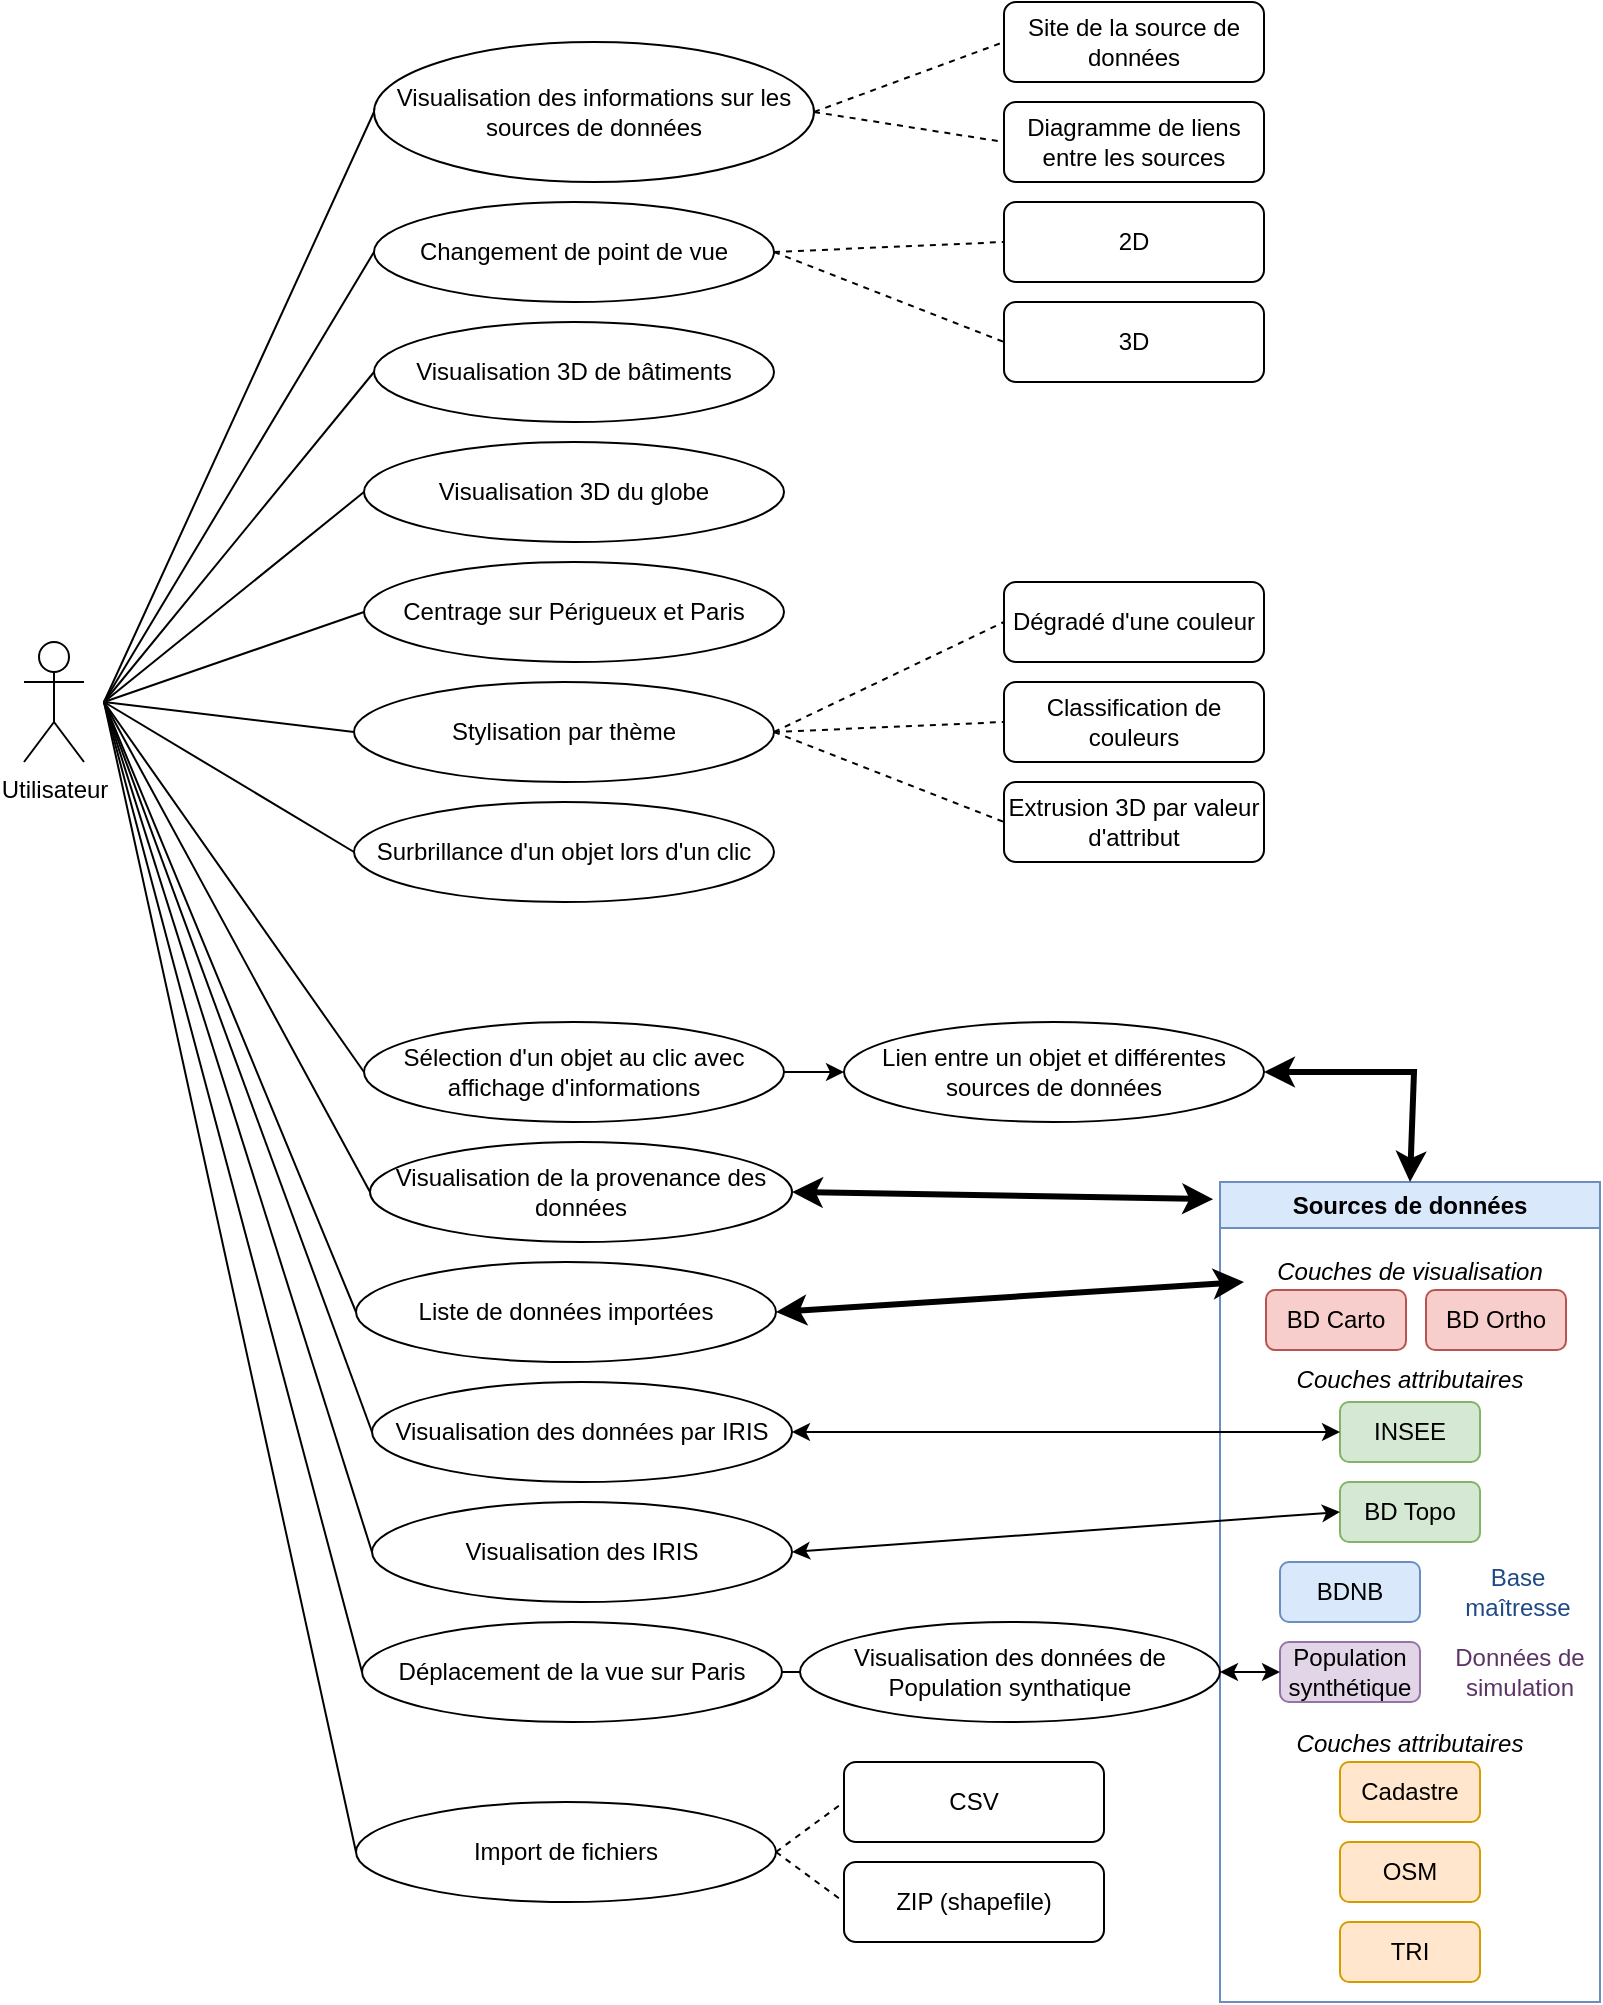 <mxfile version="21.2.1" type="github">
  <diagram name="Page-1" id="HIEHrfZLS2LJmifFWxkU">
    <mxGraphModel dx="748" dy="739" grid="1" gridSize="10" guides="1" tooltips="1" connect="1" arrows="1" fold="1" page="1" pageScale="1" pageWidth="827" pageHeight="1169" math="0" shadow="0">
      <root>
        <mxCell id="0" />
        <mxCell id="1" parent="0" />
        <mxCell id="0HWwTG7SeUn4EHq8_ZQe-4" value="Visualisation 3D de bâtiments" style="ellipse;whiteSpace=wrap;html=1;" parent="1" vertex="1">
          <mxGeometry x="205" y="170" width="200" height="50" as="geometry" />
        </mxCell>
        <mxCell id="0HWwTG7SeUn4EHq8_ZQe-5" value="Sélection d&#39;un objet au clic avec affichage d&#39;informations" style="ellipse;whiteSpace=wrap;html=1;" parent="1" vertex="1">
          <mxGeometry x="200" y="520" width="210" height="50" as="geometry" />
        </mxCell>
        <mxCell id="0HWwTG7SeUn4EHq8_ZQe-6" value="Visualisation 3D du globe" style="ellipse;whiteSpace=wrap;html=1;" parent="1" vertex="1">
          <mxGeometry x="200" y="230" width="210" height="50" as="geometry" />
        </mxCell>
        <mxCell id="0HWwTG7SeUn4EHq8_ZQe-7" value="Centrage sur Périgueux et Paris" style="ellipse;whiteSpace=wrap;html=1;" parent="1" vertex="1">
          <mxGeometry x="200" y="290" width="210" height="50" as="geometry" />
        </mxCell>
        <mxCell id="0HWwTG7SeUn4EHq8_ZQe-8" value="Liste de données importées " style="ellipse;whiteSpace=wrap;html=1;" parent="1" vertex="1">
          <mxGeometry x="196" y="640" width="210" height="50" as="geometry" />
        </mxCell>
        <mxCell id="0HWwTG7SeUn4EHq8_ZQe-17" value="" style="endArrow=none;html=1;rounded=0;entryX=0;entryY=0.5;entryDx=0;entryDy=0;exitX=1;exitY=0.333;exitDx=0;exitDy=0;exitPerimeter=0;" parent="1" target="0HWwTG7SeUn4EHq8_ZQe-4" edge="1">
          <mxGeometry width="50" height="50" relative="1" as="geometry">
            <mxPoint x="70" y="360.0" as="sourcePoint" />
            <mxPoint x="420" y="390" as="targetPoint" />
          </mxGeometry>
        </mxCell>
        <mxCell id="0HWwTG7SeUn4EHq8_ZQe-18" value="" style="endArrow=none;html=1;rounded=0;entryX=0;entryY=0.5;entryDx=0;entryDy=0;exitX=1;exitY=0.333;exitDx=0;exitDy=0;exitPerimeter=0;" parent="1" target="0HWwTG7SeUn4EHq8_ZQe-5" edge="1">
          <mxGeometry width="50" height="50" relative="1" as="geometry">
            <mxPoint x="70" y="360.0" as="sourcePoint" />
            <mxPoint x="420" y="390" as="targetPoint" />
          </mxGeometry>
        </mxCell>
        <mxCell id="0HWwTG7SeUn4EHq8_ZQe-19" value="" style="endArrow=none;html=1;rounded=0;entryX=0;entryY=0.5;entryDx=0;entryDy=0;exitX=1;exitY=0.333;exitDx=0;exitDy=0;exitPerimeter=0;" parent="1" target="0HWwTG7SeUn4EHq8_ZQe-6" edge="1">
          <mxGeometry width="50" height="50" relative="1" as="geometry">
            <mxPoint x="70" y="360.0" as="sourcePoint" />
            <mxPoint x="420" y="390" as="targetPoint" />
          </mxGeometry>
        </mxCell>
        <mxCell id="0HWwTG7SeUn4EHq8_ZQe-20" value="" style="endArrow=none;html=1;rounded=0;entryX=0;entryY=0.5;entryDx=0;entryDy=0;exitX=1;exitY=0.333;exitDx=0;exitDy=0;exitPerimeter=0;" parent="1" target="0HWwTG7SeUn4EHq8_ZQe-7" edge="1">
          <mxGeometry width="50" height="50" relative="1" as="geometry">
            <mxPoint x="70" y="360.0" as="sourcePoint" />
            <mxPoint x="210" y="335" as="targetPoint" />
          </mxGeometry>
        </mxCell>
        <mxCell id="0HWwTG7SeUn4EHq8_ZQe-21" value="" style="endArrow=none;html=1;rounded=0;entryX=0;entryY=0.5;entryDx=0;entryDy=0;exitX=1;exitY=0.333;exitDx=0;exitDy=0;exitPerimeter=0;" parent="1" target="0HWwTG7SeUn4EHq8_ZQe-8" edge="1">
          <mxGeometry width="50" height="50" relative="1" as="geometry">
            <mxPoint x="70" y="360.0" as="sourcePoint" />
            <mxPoint x="210" y="395" as="targetPoint" />
          </mxGeometry>
        </mxCell>
        <mxCell id="0HWwTG7SeUn4EHq8_ZQe-22" value="Visualisation des données par IRIS" style="ellipse;whiteSpace=wrap;html=1;" parent="1" vertex="1">
          <mxGeometry x="204" y="700" width="210" height="50" as="geometry" />
        </mxCell>
        <mxCell id="0HWwTG7SeUn4EHq8_ZQe-23" value="" style="endArrow=none;html=1;rounded=0;entryX=0;entryY=0.5;entryDx=0;entryDy=0;exitX=1;exitY=0.333;exitDx=0;exitDy=0;exitPerimeter=0;" parent="1" target="0HWwTG7SeUn4EHq8_ZQe-22" edge="1">
          <mxGeometry width="50" height="50" relative="1" as="geometry">
            <mxPoint x="70" y="360.0" as="sourcePoint" />
            <mxPoint x="210" y="455" as="targetPoint" />
          </mxGeometry>
        </mxCell>
        <mxCell id="0HWwTG7SeUn4EHq8_ZQe-25" value="Visualisation des IRIS" style="ellipse;whiteSpace=wrap;html=1;" parent="1" vertex="1">
          <mxGeometry x="204" y="760" width="210" height="50" as="geometry" />
        </mxCell>
        <mxCell id="0HWwTG7SeUn4EHq8_ZQe-26" value="Stylisation par thème " style="ellipse;whiteSpace=wrap;html=1;" parent="1" vertex="1">
          <mxGeometry x="195" y="350" width="210" height="50" as="geometry" />
        </mxCell>
        <mxCell id="0HWwTG7SeUn4EHq8_ZQe-31" value="Sources de données" style="swimlane;whiteSpace=wrap;html=1;fillColor=#dae8fc;strokeColor=#6c8ebf;" parent="1" vertex="1">
          <mxGeometry x="628" y="600" width="190" height="410" as="geometry" />
        </mxCell>
        <mxCell id="0HWwTG7SeUn4EHq8_ZQe-30" value="BDNB" style="rounded=1;whiteSpace=wrap;html=1;fillColor=#dae8fc;strokeColor=#6c8ebf;" parent="0HWwTG7SeUn4EHq8_ZQe-31" vertex="1">
          <mxGeometry x="30" y="190" width="70" height="30" as="geometry" />
        </mxCell>
        <mxCell id="0HWwTG7SeUn4EHq8_ZQe-27" value="INSEE" style="rounded=1;whiteSpace=wrap;html=1;fillColor=#d5e8d4;strokeColor=#82b366;" parent="0HWwTG7SeUn4EHq8_ZQe-31" vertex="1">
          <mxGeometry x="60" y="110" width="70" height="30" as="geometry" />
        </mxCell>
        <mxCell id="0HWwTG7SeUn4EHq8_ZQe-29" value="BD Carto" style="rounded=1;whiteSpace=wrap;html=1;fillColor=#f8cecc;strokeColor=#b85450;" parent="0HWwTG7SeUn4EHq8_ZQe-31" vertex="1">
          <mxGeometry x="23" y="54" width="70" height="30" as="geometry" />
        </mxCell>
        <mxCell id="0HWwTG7SeUn4EHq8_ZQe-28" value="BD Topo" style="rounded=1;whiteSpace=wrap;html=1;fillColor=#d5e8d4;strokeColor=#82b366;" parent="0HWwTG7SeUn4EHq8_ZQe-31" vertex="1">
          <mxGeometry x="60" y="150" width="70" height="30" as="geometry" />
        </mxCell>
        <mxCell id="0HWwTG7SeUn4EHq8_ZQe-43" value="BD Ortho" style="rounded=1;whiteSpace=wrap;html=1;fillColor=#f8cecc;strokeColor=#b85450;" parent="0HWwTG7SeUn4EHq8_ZQe-31" vertex="1">
          <mxGeometry x="103" y="54" width="70" height="30" as="geometry" />
        </mxCell>
        <mxCell id="0HWwTG7SeUn4EHq8_ZQe-50" value="Cadastre" style="rounded=1;whiteSpace=wrap;html=1;fillColor=#ffe6cc;strokeColor=#d79b00;" parent="0HWwTG7SeUn4EHq8_ZQe-31" vertex="1">
          <mxGeometry x="60" y="290" width="70" height="30" as="geometry" />
        </mxCell>
        <mxCell id="nC-nyTUXJCfISHGJy4tA-18" value="OSM" style="rounded=1;whiteSpace=wrap;html=1;fillColor=#ffe6cc;strokeColor=#d79b00;" parent="0HWwTG7SeUn4EHq8_ZQe-31" vertex="1">
          <mxGeometry x="60" y="330" width="70" height="30" as="geometry" />
        </mxCell>
        <mxCell id="nC-nyTUXJCfISHGJy4tA-17" value="TRI" style="rounded=1;whiteSpace=wrap;html=1;fillColor=#ffe6cc;strokeColor=#d79b00;" parent="0HWwTG7SeUn4EHq8_ZQe-31" vertex="1">
          <mxGeometry x="60" y="370" width="70" height="30" as="geometry" />
        </mxCell>
        <mxCell id="nC-nyTUXJCfISHGJy4tA-20" value="&lt;span style=&quot;background-color: rgb(255, 255, 255);&quot;&gt;Couches de visualisation&lt;/span&gt;" style="text;html=1;strokeColor=none;fillColor=none;align=center;verticalAlign=middle;whiteSpace=wrap;rounded=0;fontStyle=2" parent="0HWwTG7SeUn4EHq8_ZQe-31" vertex="1">
          <mxGeometry x="20" y="30" width="150" height="30" as="geometry" />
        </mxCell>
        <mxCell id="nC-nyTUXJCfISHGJy4tA-21" value="Couches attributaires" style="text;html=1;strokeColor=none;fillColor=none;align=center;verticalAlign=middle;whiteSpace=wrap;rounded=0;fontStyle=2;labelBackgroundColor=#FFFFFF;" parent="0HWwTG7SeUn4EHq8_ZQe-31" vertex="1">
          <mxGeometry x="20" y="84" width="150" height="30" as="geometry" />
        </mxCell>
        <mxCell id="nC-nyTUXJCfISHGJy4tA-22" value="Couches attributaires" style="text;html=1;strokeColor=none;fillColor=none;align=center;verticalAlign=middle;whiteSpace=wrap;rounded=0;fontStyle=2;labelBackgroundColor=#FFFFFF;" parent="0HWwTG7SeUn4EHq8_ZQe-31" vertex="1">
          <mxGeometry x="20" y="266" width="150" height="30" as="geometry" />
        </mxCell>
        <mxCell id="nC-nyTUXJCfISHGJy4tA-1" value="Population synthétique" style="rounded=1;whiteSpace=wrap;html=1;fillColor=#e1d5e7;strokeColor=#9673a6;" parent="0HWwTG7SeUn4EHq8_ZQe-31" vertex="1">
          <mxGeometry x="30" y="230" width="70" height="30" as="geometry" />
        </mxCell>
        <mxCell id="nC-nyTUXJCfISHGJy4tA-23" value="Données de simulation" style="text;html=1;strokeColor=none;fillColor=none;align=center;verticalAlign=middle;whiteSpace=wrap;rounded=0;fontColor=#5c3566;labelBackgroundColor=default;" parent="0HWwTG7SeUn4EHq8_ZQe-31" vertex="1">
          <mxGeometry x="115" y="230" width="70" height="30" as="geometry" />
        </mxCell>
        <mxCell id="nC-nyTUXJCfISHGJy4tA-24" value="Base maîtresse" style="text;html=1;strokeColor=none;fillColor=none;align=center;verticalAlign=middle;whiteSpace=wrap;rounded=0;fontColor=#204a87;labelBackgroundColor=#FFFFFF;" parent="0HWwTG7SeUn4EHq8_ZQe-31" vertex="1">
          <mxGeometry x="114" y="190" width="70" height="30" as="geometry" />
        </mxCell>
        <mxCell id="0HWwTG7SeUn4EHq8_ZQe-33" value="" style="endArrow=classic;html=1;rounded=0;entryX=0;entryY=0.5;entryDx=0;entryDy=0;exitX=1;exitY=0.5;exitDx=0;exitDy=0;startArrow=classic;startFill=1;endFill=1;" parent="1" source="0HWwTG7SeUn4EHq8_ZQe-22" target="0HWwTG7SeUn4EHq8_ZQe-27" edge="1">
          <mxGeometry width="50" height="50" relative="1" as="geometry">
            <mxPoint x="370" y="460" as="sourcePoint" />
            <mxPoint x="420" y="410" as="targetPoint" />
          </mxGeometry>
        </mxCell>
        <mxCell id="0HWwTG7SeUn4EHq8_ZQe-36" value="Dégradé d&#39;une couleur" style="rounded=1;whiteSpace=wrap;html=1;" parent="1" vertex="1">
          <mxGeometry x="520" y="300" width="130" height="40" as="geometry" />
        </mxCell>
        <mxCell id="0HWwTG7SeUn4EHq8_ZQe-37" value="Classification de couleurs" style="rounded=1;whiteSpace=wrap;html=1;" parent="1" vertex="1">
          <mxGeometry x="520" y="350" width="130" height="40" as="geometry" />
        </mxCell>
        <mxCell id="0HWwTG7SeUn4EHq8_ZQe-38" value="" style="endArrow=none;html=1;rounded=0;entryX=0;entryY=0.5;entryDx=0;entryDy=0;exitX=1;exitY=0.5;exitDx=0;exitDy=0;dashed=1;" parent="1" source="0HWwTG7SeUn4EHq8_ZQe-26" target="0HWwTG7SeUn4EHq8_ZQe-36" edge="1">
          <mxGeometry width="50" height="50" relative="1" as="geometry">
            <mxPoint x="370" y="430" as="sourcePoint" />
            <mxPoint x="420" y="380" as="targetPoint" />
          </mxGeometry>
        </mxCell>
        <mxCell id="0HWwTG7SeUn4EHq8_ZQe-39" value="" style="endArrow=none;html=1;rounded=0;entryX=0;entryY=0.5;entryDx=0;entryDy=0;exitX=1;exitY=0.5;exitDx=0;exitDy=0;dashed=1;" parent="1" source="0HWwTG7SeUn4EHq8_ZQe-26" target="0HWwTG7SeUn4EHq8_ZQe-37" edge="1">
          <mxGeometry width="50" height="50" relative="1" as="geometry">
            <mxPoint x="370" y="430" as="sourcePoint" />
            <mxPoint x="420" y="380" as="targetPoint" />
          </mxGeometry>
        </mxCell>
        <mxCell id="0HWwTG7SeUn4EHq8_ZQe-40" value="Extrusion 3D par valeur d&#39;attribut " style="rounded=1;whiteSpace=wrap;html=1;" parent="1" vertex="1">
          <mxGeometry x="520" y="400" width="130" height="40" as="geometry" />
        </mxCell>
        <mxCell id="0HWwTG7SeUn4EHq8_ZQe-41" value="" style="endArrow=none;html=1;rounded=0;entryX=0;entryY=0.5;entryDx=0;entryDy=0;exitX=1;exitY=0.5;exitDx=0;exitDy=0;dashed=1;" parent="1" source="0HWwTG7SeUn4EHq8_ZQe-26" target="0HWwTG7SeUn4EHq8_ZQe-40" edge="1">
          <mxGeometry width="50" height="50" relative="1" as="geometry">
            <mxPoint x="370" y="430" as="sourcePoint" />
            <mxPoint x="420" y="380" as="targetPoint" />
          </mxGeometry>
        </mxCell>
        <mxCell id="0HWwTG7SeUn4EHq8_ZQe-42" value="" style="endArrow=none;html=1;rounded=0;entryX=0;entryY=0.5;entryDx=0;entryDy=0;exitX=1;exitY=0.333;exitDx=0;exitDy=0;exitPerimeter=0;" parent="1" target="0HWwTG7SeUn4EHq8_ZQe-26" edge="1">
          <mxGeometry width="50" height="50" relative="1" as="geometry">
            <mxPoint x="70" y="360.0" as="sourcePoint" />
            <mxPoint x="420" y="450" as="targetPoint" />
          </mxGeometry>
        </mxCell>
        <mxCell id="0HWwTG7SeUn4EHq8_ZQe-45" value="Surbrillance d&#39;un objet lors d&#39;un clic" style="ellipse;whiteSpace=wrap;html=1;" parent="1" vertex="1">
          <mxGeometry x="195" y="410" width="210" height="50" as="geometry" />
        </mxCell>
        <mxCell id="0HWwTG7SeUn4EHq8_ZQe-46" value="" style="endArrow=none;html=1;rounded=0;entryX=0;entryY=0.5;entryDx=0;entryDy=0;exitX=1;exitY=0.333;exitDx=0;exitDy=0;exitPerimeter=0;" parent="1" target="0HWwTG7SeUn4EHq8_ZQe-25" edge="1">
          <mxGeometry width="50" height="50" relative="1" as="geometry">
            <mxPoint x="70" y="360.0" as="sourcePoint" />
            <mxPoint x="420" y="450" as="targetPoint" />
          </mxGeometry>
        </mxCell>
        <mxCell id="0HWwTG7SeUn4EHq8_ZQe-49" value="" style="endArrow=none;html=1;rounded=0;entryX=0;entryY=0.5;entryDx=0;entryDy=0;exitX=1;exitY=0.333;exitDx=0;exitDy=0;exitPerimeter=0;" parent="1" target="0HWwTG7SeUn4EHq8_ZQe-45" edge="1">
          <mxGeometry width="50" height="50" relative="1" as="geometry">
            <mxPoint x="70" y="360.0" as="sourcePoint" />
            <mxPoint x="420" y="450" as="targetPoint" />
          </mxGeometry>
        </mxCell>
        <mxCell id="0HWwTG7SeUn4EHq8_ZQe-51" value="Lien entre un objet et différentes sources de données " style="ellipse;whiteSpace=wrap;html=1;" parent="1" vertex="1">
          <mxGeometry x="440" y="520" width="210" height="50" as="geometry" />
        </mxCell>
        <mxCell id="0HWwTG7SeUn4EHq8_ZQe-56" value="" style="endArrow=classic;startArrow=classic;html=1;rounded=0;exitX=1;exitY=0.5;exitDx=0;exitDy=0;strokeWidth=3;" parent="1" source="0HWwTG7SeUn4EHq8_ZQe-8" edge="1">
          <mxGeometry width="50" height="50" relative="1" as="geometry">
            <mxPoint x="420" y="585" as="sourcePoint" />
            <mxPoint x="640" y="650" as="targetPoint" />
          </mxGeometry>
        </mxCell>
        <mxCell id="0HWwTG7SeUn4EHq8_ZQe-60" value="&lt;span style=&quot;background-color: rgb(255, 255, 255);&quot;&gt;Utilisateur&lt;/span&gt;" style="shape=umlActor;verticalLabelPosition=bottom;verticalAlign=top;html=1;outlineConnect=0;" parent="1" vertex="1">
          <mxGeometry x="30" y="330" width="30" height="60" as="geometry" />
        </mxCell>
        <mxCell id="0HWwTG7SeUn4EHq8_ZQe-61" value="" style="endArrow=classic;html=1;rounded=0;entryX=0;entryY=0.5;entryDx=0;entryDy=0;exitX=1;exitY=0.5;exitDx=0;exitDy=0;endFill=1;" parent="1" source="0HWwTG7SeUn4EHq8_ZQe-5" target="0HWwTG7SeUn4EHq8_ZQe-51" edge="1">
          <mxGeometry width="50" height="50" relative="1" as="geometry">
            <mxPoint x="410" y="505" as="sourcePoint" />
            <mxPoint x="400" y="470" as="targetPoint" />
          </mxGeometry>
        </mxCell>
        <mxCell id="cFTcSejxlXXtRCKA9RDN-1" value="Changement de point de vue" style="ellipse;whiteSpace=wrap;html=1;" parent="1" vertex="1">
          <mxGeometry x="205" y="110" width="200" height="50" as="geometry" />
        </mxCell>
        <mxCell id="cFTcSejxlXXtRCKA9RDN-2" value="2D" style="rounded=1;whiteSpace=wrap;html=1;" parent="1" vertex="1">
          <mxGeometry x="520" y="110" width="130" height="40" as="geometry" />
        </mxCell>
        <mxCell id="cFTcSejxlXXtRCKA9RDN-3" value="3D" style="rounded=1;whiteSpace=wrap;html=1;" parent="1" vertex="1">
          <mxGeometry x="520" y="160" width="130" height="40" as="geometry" />
        </mxCell>
        <mxCell id="cFTcSejxlXXtRCKA9RDN-5" value="" style="endArrow=none;dashed=1;html=1;rounded=0;entryX=0;entryY=0.5;entryDx=0;entryDy=0;exitX=1;exitY=0.5;exitDx=0;exitDy=0;" parent="1" source="cFTcSejxlXXtRCKA9RDN-1" target="cFTcSejxlXXtRCKA9RDN-2" edge="1">
          <mxGeometry width="50" height="50" relative="1" as="geometry">
            <mxPoint x="270" y="440" as="sourcePoint" />
            <mxPoint x="320" y="390" as="targetPoint" />
          </mxGeometry>
        </mxCell>
        <mxCell id="cFTcSejxlXXtRCKA9RDN-6" value="" style="endArrow=none;dashed=1;html=1;rounded=0;entryX=0;entryY=0.5;entryDx=0;entryDy=0;exitX=1;exitY=0.5;exitDx=0;exitDy=0;" parent="1" source="cFTcSejxlXXtRCKA9RDN-1" target="cFTcSejxlXXtRCKA9RDN-3" edge="1">
          <mxGeometry width="50" height="50" relative="1" as="geometry">
            <mxPoint x="270" y="440" as="sourcePoint" />
            <mxPoint x="320" y="390" as="targetPoint" />
          </mxGeometry>
        </mxCell>
        <mxCell id="cFTcSejxlXXtRCKA9RDN-7" value="" style="endArrow=none;html=1;rounded=0;entryX=0;entryY=0.5;entryDx=0;entryDy=0;" parent="1" target="cFTcSejxlXXtRCKA9RDN-1" edge="1">
          <mxGeometry width="50" height="50" relative="1" as="geometry">
            <mxPoint x="70" y="360" as="sourcePoint" />
            <mxPoint x="440" y="360" as="targetPoint" />
          </mxGeometry>
        </mxCell>
        <mxCell id="nC-nyTUXJCfISHGJy4tA-2" value="Déplacement de la vue sur Paris" style="ellipse;whiteSpace=wrap;html=1;" parent="1" vertex="1">
          <mxGeometry x="199" y="820" width="210" height="50" as="geometry" />
        </mxCell>
        <mxCell id="nC-nyTUXJCfISHGJy4tA-3" value="Visualisation des données de Population synthatique" style="ellipse;whiteSpace=wrap;html=1;" parent="1" vertex="1">
          <mxGeometry x="418" y="820" width="210" height="50" as="geometry" />
        </mxCell>
        <mxCell id="nC-nyTUXJCfISHGJy4tA-5" value="" style="endArrow=none;html=1;rounded=0;entryX=0;entryY=0.5;entryDx=0;entryDy=0;" parent="1" target="nC-nyTUXJCfISHGJy4tA-2" edge="1">
          <mxGeometry width="50" height="50" relative="1" as="geometry">
            <mxPoint x="70" y="360" as="sourcePoint" />
            <mxPoint x="205" y="760" as="targetPoint" />
          </mxGeometry>
        </mxCell>
        <mxCell id="nC-nyTUXJCfISHGJy4tA-6" value="" style="endArrow=none;html=1;rounded=0;entryX=0;entryY=0.5;entryDx=0;entryDy=0;exitX=1;exitY=0.5;exitDx=0;exitDy=0;" parent="1" source="nC-nyTUXJCfISHGJy4tA-2" target="nC-nyTUXJCfISHGJy4tA-3" edge="1">
          <mxGeometry width="50" height="50" relative="1" as="geometry">
            <mxPoint x="370" y="590" as="sourcePoint" />
            <mxPoint x="420" y="540" as="targetPoint" />
          </mxGeometry>
        </mxCell>
        <mxCell id="nC-nyTUXJCfISHGJy4tA-7" value="" style="endArrow=classic;startArrow=classic;html=1;rounded=0;entryX=0;entryY=0.5;entryDx=0;entryDy=0;exitX=1;exitY=0.5;exitDx=0;exitDy=0;" parent="1" source="nC-nyTUXJCfISHGJy4tA-3" target="nC-nyTUXJCfISHGJy4tA-1" edge="1">
          <mxGeometry width="50" height="50" relative="1" as="geometry">
            <mxPoint x="370" y="590" as="sourcePoint" />
            <mxPoint x="420" y="540" as="targetPoint" />
          </mxGeometry>
        </mxCell>
        <mxCell id="nC-nyTUXJCfISHGJy4tA-8" value="Import de fichiers" style="ellipse;whiteSpace=wrap;html=1;" parent="1" vertex="1">
          <mxGeometry x="196" y="910" width="210" height="50" as="geometry" />
        </mxCell>
        <mxCell id="nC-nyTUXJCfISHGJy4tA-9" value="" style="endArrow=none;html=1;rounded=0;entryX=0;entryY=0.5;entryDx=0;entryDy=0;" parent="1" target="nC-nyTUXJCfISHGJy4tA-8" edge="1">
          <mxGeometry width="50" height="50" relative="1" as="geometry">
            <mxPoint x="70" y="360" as="sourcePoint" />
            <mxPoint x="420" y="600" as="targetPoint" />
          </mxGeometry>
        </mxCell>
        <mxCell id="nC-nyTUXJCfISHGJy4tA-10" value="Visualisation de la provenance des données" style="ellipse;whiteSpace=wrap;html=1;" parent="1" vertex="1">
          <mxGeometry x="203" y="580" width="211" height="50" as="geometry" />
        </mxCell>
        <mxCell id="nC-nyTUXJCfISHGJy4tA-11" value="" style="endArrow=none;html=1;rounded=0;entryX=0;entryY=0.5;entryDx=0;entryDy=0;" parent="1" target="nC-nyTUXJCfISHGJy4tA-10" edge="1">
          <mxGeometry width="50" height="50" relative="1" as="geometry">
            <mxPoint x="70" y="360" as="sourcePoint" />
            <mxPoint x="420" y="480" as="targetPoint" />
          </mxGeometry>
        </mxCell>
        <mxCell id="nC-nyTUXJCfISHGJy4tA-13" value="Visualisation des informations sur les sources de données" style="ellipse;whiteSpace=wrap;html=1;" parent="1" vertex="1">
          <mxGeometry x="205" y="30" width="220" height="70" as="geometry" />
        </mxCell>
        <mxCell id="nC-nyTUXJCfISHGJy4tA-14" value="" style="endArrow=none;html=1;rounded=0;entryX=0;entryY=0.5;entryDx=0;entryDy=0;" parent="1" target="nC-nyTUXJCfISHGJy4tA-13" edge="1">
          <mxGeometry width="50" height="50" relative="1" as="geometry">
            <mxPoint x="70" y="360" as="sourcePoint" />
            <mxPoint x="420" y="360" as="targetPoint" />
          </mxGeometry>
        </mxCell>
        <mxCell id="nC-nyTUXJCfISHGJy4tA-15" value="" style="endArrow=classic;startArrow=classic;html=1;rounded=0;entryX=1;entryY=0.5;entryDx=0;entryDy=0;exitX=0.5;exitY=0;exitDx=0;exitDy=0;strokeWidth=3;" parent="1" source="0HWwTG7SeUn4EHq8_ZQe-31" target="0HWwTG7SeUn4EHq8_ZQe-51" edge="1">
          <mxGeometry width="50" height="50" relative="1" as="geometry">
            <mxPoint x="370" y="650" as="sourcePoint" />
            <mxPoint x="420" y="600" as="targetPoint" />
            <Array as="points">
              <mxPoint x="725" y="545" />
            </Array>
          </mxGeometry>
        </mxCell>
        <mxCell id="nC-nyTUXJCfISHGJy4tA-16" value="" style="endArrow=classic;startArrow=classic;html=1;rounded=0;exitX=-0.018;exitY=0.021;exitDx=0;exitDy=0;exitPerimeter=0;entryX=1;entryY=0.5;entryDx=0;entryDy=0;strokeWidth=3;" parent="1" source="0HWwTG7SeUn4EHq8_ZQe-31" target="nC-nyTUXJCfISHGJy4tA-10" edge="1">
          <mxGeometry width="50" height="50" relative="1" as="geometry">
            <mxPoint x="370" y="650" as="sourcePoint" />
            <mxPoint x="410" y="600" as="targetPoint" />
          </mxGeometry>
        </mxCell>
        <mxCell id="nC-nyTUXJCfISHGJy4tA-19" value="" style="endArrow=classic;startArrow=classic;html=1;rounded=0;entryX=0;entryY=0.5;entryDx=0;entryDy=0;exitX=1;exitY=0.5;exitDx=0;exitDy=0;" parent="1" source="0HWwTG7SeUn4EHq8_ZQe-25" target="0HWwTG7SeUn4EHq8_ZQe-28" edge="1">
          <mxGeometry width="50" height="50" relative="1" as="geometry">
            <mxPoint x="510" y="760" as="sourcePoint" />
            <mxPoint x="560" y="710" as="targetPoint" />
          </mxGeometry>
        </mxCell>
        <mxCell id="nC-nyTUXJCfISHGJy4tA-27" value="CSV" style="rounded=1;whiteSpace=wrap;html=1;" parent="1" vertex="1">
          <mxGeometry x="440" y="890" width="130" height="40" as="geometry" />
        </mxCell>
        <mxCell id="nC-nyTUXJCfISHGJy4tA-28" value="ZIP (shapefile)" style="rounded=1;whiteSpace=wrap;html=1;" parent="1" vertex="1">
          <mxGeometry x="440" y="940" width="130" height="40" as="geometry" />
        </mxCell>
        <mxCell id="nC-nyTUXJCfISHGJy4tA-30" value="" style="endArrow=none;dashed=1;html=1;rounded=0;entryX=0;entryY=0.5;entryDx=0;entryDy=0;exitX=1;exitY=0.5;exitDx=0;exitDy=0;" parent="1" source="nC-nyTUXJCfISHGJy4tA-8" target="nC-nyTUXJCfISHGJy4tA-27" edge="1">
          <mxGeometry width="50" height="50" relative="1" as="geometry">
            <mxPoint x="390" y="700" as="sourcePoint" />
            <mxPoint x="440" y="650" as="targetPoint" />
          </mxGeometry>
        </mxCell>
        <mxCell id="nC-nyTUXJCfISHGJy4tA-31" value="" style="endArrow=none;dashed=1;html=1;rounded=0;entryX=0;entryY=0.5;entryDx=0;entryDy=0;exitX=1;exitY=0.5;exitDx=0;exitDy=0;" parent="1" source="nC-nyTUXJCfISHGJy4tA-8" target="nC-nyTUXJCfISHGJy4tA-28" edge="1">
          <mxGeometry width="50" height="50" relative="1" as="geometry">
            <mxPoint x="390" y="700" as="sourcePoint" />
            <mxPoint x="440" y="650" as="targetPoint" />
          </mxGeometry>
        </mxCell>
        <mxCell id="nC-nyTUXJCfISHGJy4tA-32" value="Site de la source de données" style="rounded=1;whiteSpace=wrap;html=1;" parent="1" vertex="1">
          <mxGeometry x="520" y="10" width="130" height="40" as="geometry" />
        </mxCell>
        <mxCell id="nC-nyTUXJCfISHGJy4tA-33" value="Diagramme de liens entre les sources" style="rounded=1;whiteSpace=wrap;html=1;" parent="1" vertex="1">
          <mxGeometry x="520" y="60" width="130" height="40" as="geometry" />
        </mxCell>
        <mxCell id="nC-nyTUXJCfISHGJy4tA-34" value="" style="endArrow=none;dashed=1;html=1;rounded=0;entryX=0;entryY=0.5;entryDx=0;entryDy=0;exitX=1;exitY=0.5;exitDx=0;exitDy=0;" parent="1" source="nC-nyTUXJCfISHGJy4tA-13" target="nC-nyTUXJCfISHGJy4tA-32" edge="1">
          <mxGeometry width="50" height="50" relative="1" as="geometry">
            <mxPoint x="410" y="35" as="sourcePoint" />
            <mxPoint x="325" y="290" as="targetPoint" />
          </mxGeometry>
        </mxCell>
        <mxCell id="nC-nyTUXJCfISHGJy4tA-35" value="" style="endArrow=none;dashed=1;html=1;rounded=0;entryX=0;entryY=0.5;entryDx=0;entryDy=0;exitX=1;exitY=0.5;exitDx=0;exitDy=0;" parent="1" source="nC-nyTUXJCfISHGJy4tA-13" target="nC-nyTUXJCfISHGJy4tA-33" edge="1">
          <mxGeometry width="50" height="50" relative="1" as="geometry">
            <mxPoint x="410" y="35" as="sourcePoint" />
            <mxPoint x="325" y="290" as="targetPoint" />
          </mxGeometry>
        </mxCell>
      </root>
    </mxGraphModel>
  </diagram>
</mxfile>
